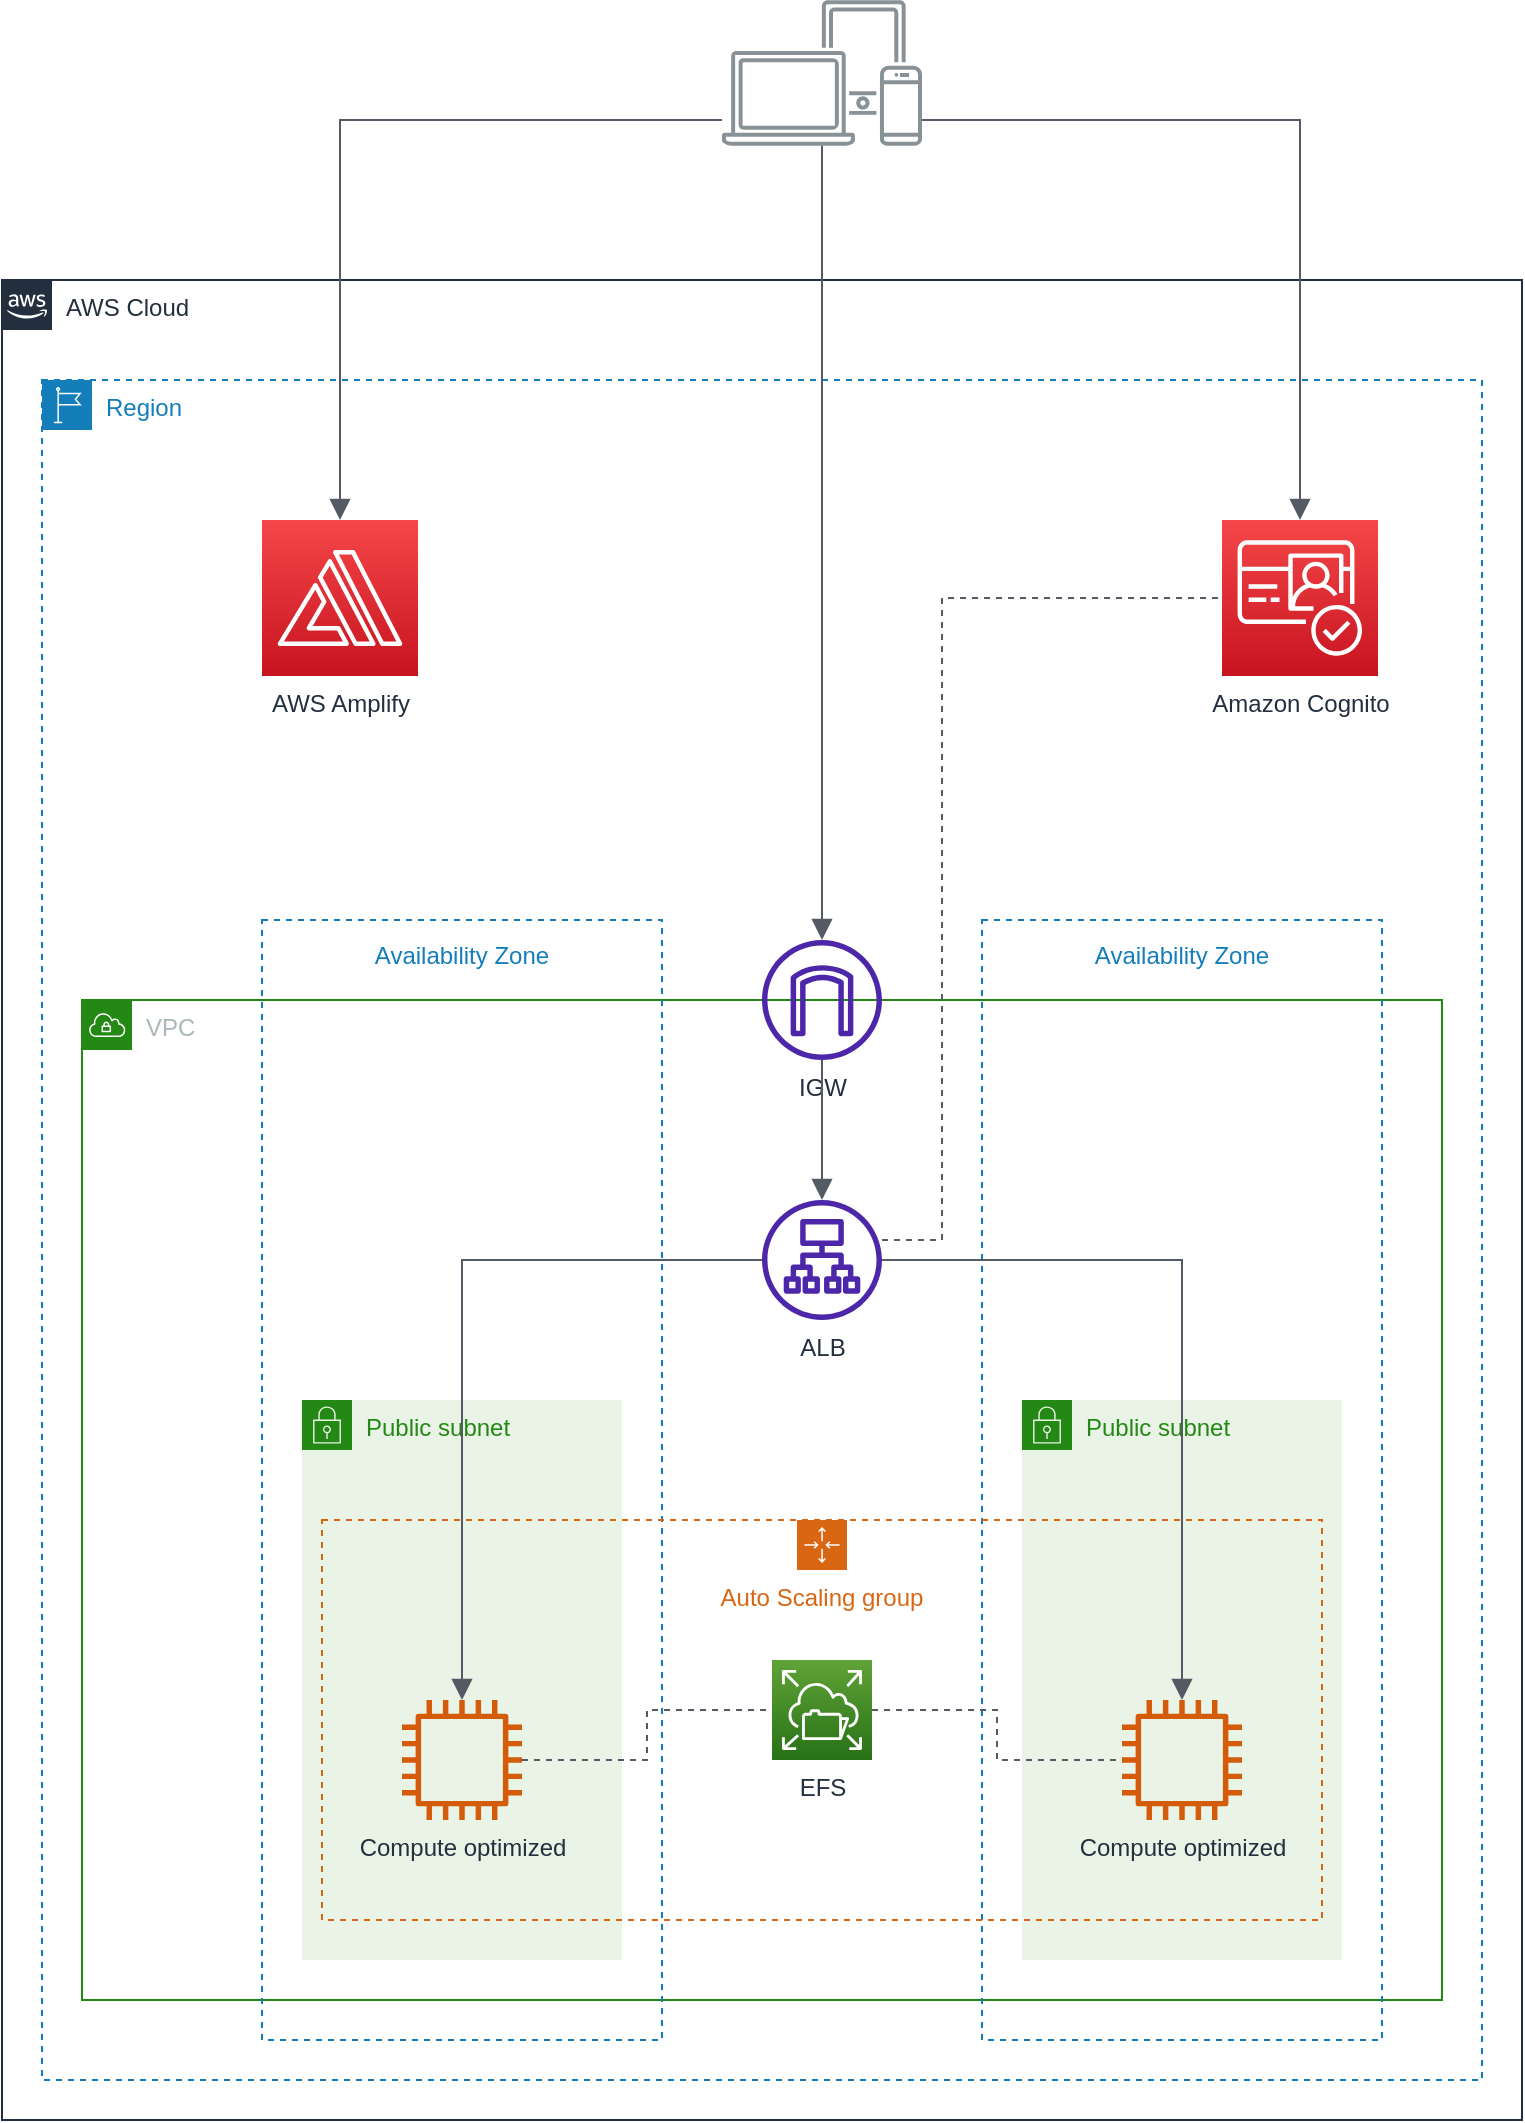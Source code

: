 <mxfile version="21.6.9" type="github">
  <diagram name="Pagina-1" id="KPxg2nr7AbcTNklis-8x">
    <mxGraphModel dx="1042" dy="601" grid="1" gridSize="10" guides="1" tooltips="1" connect="1" arrows="1" fold="1" page="1" pageScale="1" pageWidth="827" pageHeight="1169" math="0" shadow="0">
      <root>
        <mxCell id="0" />
        <mxCell id="1" parent="0" />
        <mxCell id="jNCuogIxxeGTWgQyOKuA-1" value="AWS Cloud" style="points=[[0,0],[0.25,0],[0.5,0],[0.75,0],[1,0],[1,0.25],[1,0.5],[1,0.75],[1,1],[0.75,1],[0.5,1],[0.25,1],[0,1],[0,0.75],[0,0.5],[0,0.25]];outlineConnect=0;gradientColor=none;html=1;whiteSpace=wrap;fontSize=12;fontStyle=0;container=1;pointerEvents=0;collapsible=0;recursiveResize=0;shape=mxgraph.aws4.group;grIcon=mxgraph.aws4.group_aws_cloud_alt;strokeColor=#232F3E;fillColor=none;verticalAlign=top;align=left;spacingLeft=30;fontColor=#232F3E;dashed=0;" parent="1" vertex="1">
          <mxGeometry x="30" y="160" width="760" height="920" as="geometry" />
        </mxCell>
        <mxCell id="jNCuogIxxeGTWgQyOKuA-11" value="Region" style="points=[[0,0],[0.25,0],[0.5,0],[0.75,0],[1,0],[1,0.25],[1,0.5],[1,0.75],[1,1],[0.75,1],[0.5,1],[0.25,1],[0,1],[0,0.75],[0,0.5],[0,0.25]];outlineConnect=0;gradientColor=none;html=1;whiteSpace=wrap;fontSize=12;fontStyle=0;container=1;pointerEvents=0;collapsible=0;recursiveResize=0;shape=mxgraph.aws4.group;grIcon=mxgraph.aws4.group_region;strokeColor=#147EBA;fillColor=none;verticalAlign=top;align=left;spacingLeft=30;fontColor=#147EBA;dashed=1;" parent="jNCuogIxxeGTWgQyOKuA-1" vertex="1">
          <mxGeometry x="20" y="50" width="720" height="850" as="geometry" />
        </mxCell>
        <mxCell id="jNCuogIxxeGTWgQyOKuA-4" value="VPC" style="points=[[0,0],[0.25,0],[0.5,0],[0.75,0],[1,0],[1,0.25],[1,0.5],[1,0.75],[1,1],[0.75,1],[0.5,1],[0.25,1],[0,1],[0,0.75],[0,0.5],[0,0.25]];outlineConnect=0;gradientColor=none;html=1;whiteSpace=wrap;fontSize=12;fontStyle=0;container=1;pointerEvents=0;collapsible=0;recursiveResize=0;shape=mxgraph.aws4.group;grIcon=mxgraph.aws4.group_vpc;strokeColor=#248814;fillColor=none;verticalAlign=top;align=left;spacingLeft=30;fontColor=#AAB7B8;dashed=0;" parent="jNCuogIxxeGTWgQyOKuA-11" vertex="1">
          <mxGeometry x="20" y="310" width="680" height="500" as="geometry" />
        </mxCell>
        <mxCell id="jNCuogIxxeGTWgQyOKuA-24" value="&lt;font style=&quot;font-size: 12px;&quot;&gt;Availability Zone&lt;/font&gt;" style="fillColor=none;strokeColor=#147EBA;dashed=1;verticalAlign=top;fontStyle=0;fontColor=#147EBA;whiteSpace=wrap;html=1;fontSize=16;" parent="jNCuogIxxeGTWgQyOKuA-4" vertex="1">
          <mxGeometry x="450" y="-40" width="200" height="560" as="geometry" />
        </mxCell>
        <mxCell id="WbMGvBcVOGCG1EujJnf1-3" value="Public subnet" style="points=[[0,0],[0.25,0],[0.5,0],[0.75,0],[1,0],[1,0.25],[1,0.5],[1,0.75],[1,1],[0.75,1],[0.5,1],[0.25,1],[0,1],[0,0.75],[0,0.5],[0,0.25]];outlineConnect=0;gradientColor=none;html=1;whiteSpace=wrap;fontSize=12;fontStyle=0;container=1;pointerEvents=0;collapsible=0;recursiveResize=0;shape=mxgraph.aws4.group;grIcon=mxgraph.aws4.group_security_group;grStroke=0;strokeColor=#248814;fillColor=#E9F3E6;verticalAlign=top;align=left;spacingLeft=30;fontColor=#248814;dashed=0;" parent="jNCuogIxxeGTWgQyOKuA-4" vertex="1">
          <mxGeometry x="470" y="200" width="160" height="280" as="geometry" />
        </mxCell>
        <mxCell id="jNCuogIxxeGTWgQyOKuA-21" value="&lt;font style=&quot;font-size: 12px;&quot;&gt;Availability Zone&lt;/font&gt;" style="fillColor=none;strokeColor=#147EBA;dashed=1;verticalAlign=top;fontStyle=0;fontColor=#147EBA;whiteSpace=wrap;html=1;fontSize=16;" parent="jNCuogIxxeGTWgQyOKuA-4" vertex="1">
          <mxGeometry x="90" y="-40" width="200" height="560" as="geometry" />
        </mxCell>
        <mxCell id="WbMGvBcVOGCG1EujJnf1-2" value="Public subnet" style="points=[[0,0],[0.25,0],[0.5,0],[0.75,0],[1,0],[1,0.25],[1,0.5],[1,0.75],[1,1],[0.75,1],[0.5,1],[0.25,1],[0,1],[0,0.75],[0,0.5],[0,0.25]];outlineConnect=0;gradientColor=none;html=1;whiteSpace=wrap;fontSize=12;fontStyle=0;container=1;pointerEvents=0;collapsible=0;recursiveResize=0;shape=mxgraph.aws4.group;grIcon=mxgraph.aws4.group_security_group;grStroke=0;strokeColor=#248814;fillColor=#E9F3E6;verticalAlign=top;align=left;spacingLeft=30;fontColor=#248814;dashed=0;" parent="jNCuogIxxeGTWgQyOKuA-4" vertex="1">
          <mxGeometry x="110" y="200" width="160" height="280" as="geometry" />
        </mxCell>
        <mxCell id="jNCuogIxxeGTWgQyOKuA-39" value="" style="edgeStyle=orthogonalEdgeStyle;html=1;endArrow=none;elbow=vertical;startArrow=block;startFill=1;strokeColor=#545B64;rounded=0;fontSize=12;startSize=8;endSize=8;" parent="jNCuogIxxeGTWgQyOKuA-4" source="jNCuogIxxeGTWgQyOKuA-25" target="WbMGvBcVOGCG1EujJnf1-1" edge="1">
          <mxGeometry width="100" relative="1" as="geometry">
            <mxPoint x="220" y="140" as="sourcePoint" />
            <mxPoint x="356" y="139" as="targetPoint" />
            <Array as="points">
              <mxPoint x="190" y="130" />
            </Array>
          </mxGeometry>
        </mxCell>
        <mxCell id="jNCuogIxxeGTWgQyOKuA-42" value="" style="edgeStyle=orthogonalEdgeStyle;html=1;endArrow=block;elbow=vertical;startArrow=none;endFill=1;strokeColor=#545B64;rounded=0;fontSize=12;startSize=8;endSize=8;" parent="jNCuogIxxeGTWgQyOKuA-4" source="WbMGvBcVOGCG1EujJnf1-1" target="jNCuogIxxeGTWgQyOKuA-26" edge="1">
          <mxGeometry width="100" relative="1" as="geometry">
            <mxPoint x="434" y="139" as="sourcePoint" />
            <mxPoint x="480" y="280" as="targetPoint" />
          </mxGeometry>
        </mxCell>
        <mxCell id="WbMGvBcVOGCG1EujJnf1-1" value="ALB" style="sketch=0;outlineConnect=0;fontColor=#232F3E;gradientColor=none;fillColor=#4D27AA;strokeColor=none;dashed=0;verticalLabelPosition=bottom;verticalAlign=top;align=center;html=1;fontSize=12;fontStyle=0;aspect=fixed;pointerEvents=1;shape=mxgraph.aws4.application_load_balancer;" parent="jNCuogIxxeGTWgQyOKuA-4" vertex="1">
          <mxGeometry x="340" y="100" width="60" height="60" as="geometry" />
        </mxCell>
        <mxCell id="jNCuogIxxeGTWgQyOKuA-19" value="Auto Scaling group" style="points=[[0,0],[0.25,0],[0.5,0],[0.75,0],[1,0],[1,0.25],[1,0.5],[1,0.75],[1,1],[0.75,1],[0.5,1],[0.25,1],[0,1],[0,0.75],[0,0.5],[0,0.25]];outlineConnect=0;gradientColor=none;html=1;whiteSpace=wrap;fontSize=12;fontStyle=0;container=1;pointerEvents=0;collapsible=0;recursiveResize=0;shape=mxgraph.aws4.groupCenter;grIcon=mxgraph.aws4.group_auto_scaling_group;grStroke=1;strokeColor=#D86613;fillColor=none;verticalAlign=top;align=center;fontColor=#D86613;dashed=1;spacingTop=25;" parent="jNCuogIxxeGTWgQyOKuA-4" vertex="1">
          <mxGeometry x="120" y="260" width="500" height="200" as="geometry" />
        </mxCell>
        <mxCell id="jNCuogIxxeGTWgQyOKuA-27" value="EFS" style="sketch=0;points=[[0,0,0],[0.25,0,0],[0.5,0,0],[0.75,0,0],[1,0,0],[0,1,0],[0.25,1,0],[0.5,1,0],[0.75,1,0],[1,1,0],[0,0.25,0],[0,0.5,0],[0,0.75,0],[1,0.25,0],[1,0.5,0],[1,0.75,0]];outlineConnect=0;fontColor=#232F3E;gradientColor=#60A337;gradientDirection=north;fillColor=#277116;strokeColor=#ffffff;dashed=0;verticalLabelPosition=bottom;verticalAlign=top;align=center;html=1;fontSize=12;fontStyle=0;aspect=fixed;shape=mxgraph.aws4.resourceIcon;resIcon=mxgraph.aws4.elastic_file_system;" parent="jNCuogIxxeGTWgQyOKuA-4" vertex="1">
          <mxGeometry x="345" y="330" width="50" height="50" as="geometry" />
        </mxCell>
        <mxCell id="jNCuogIxxeGTWgQyOKuA-25" value="Compute optimized" style="sketch=0;outlineConnect=0;fontColor=#232F3E;gradientColor=none;fillColor=#D45B07;strokeColor=none;dashed=0;verticalLabelPosition=bottom;verticalAlign=top;align=center;html=1;fontSize=12;fontStyle=0;aspect=fixed;pointerEvents=1;shape=mxgraph.aws4.instance2;" parent="jNCuogIxxeGTWgQyOKuA-4" vertex="1">
          <mxGeometry x="160" y="350" width="60" height="60" as="geometry" />
        </mxCell>
        <mxCell id="jNCuogIxxeGTWgQyOKuA-29" value="" style="edgeStyle=orthogonalEdgeStyle;html=1;endArrow=none;elbow=vertical;startArrow=none;endFill=0;strokeColor=#545B64;rounded=0;fontSize=12;startSize=8;endSize=8;entryX=0;entryY=0.5;entryDx=0;entryDy=0;entryPerimeter=0;dashed=1;" parent="jNCuogIxxeGTWgQyOKuA-4" source="jNCuogIxxeGTWgQyOKuA-25" target="jNCuogIxxeGTWgQyOKuA-27" edge="1">
          <mxGeometry width="100" relative="1" as="geometry">
            <mxPoint x="250" y="380" as="sourcePoint" />
            <mxPoint x="350" y="380" as="targetPoint" />
          </mxGeometry>
        </mxCell>
        <mxCell id="jNCuogIxxeGTWgQyOKuA-26" value="Compute optimized" style="sketch=0;outlineConnect=0;fontColor=#232F3E;gradientColor=none;fillColor=#D45B07;strokeColor=none;dashed=0;verticalLabelPosition=bottom;verticalAlign=top;align=center;html=1;fontSize=12;fontStyle=0;aspect=fixed;pointerEvents=1;shape=mxgraph.aws4.instance2;" parent="jNCuogIxxeGTWgQyOKuA-4" vertex="1">
          <mxGeometry x="520" y="350" width="60" height="60" as="geometry" />
        </mxCell>
        <mxCell id="jNCuogIxxeGTWgQyOKuA-30" value="" style="edgeStyle=orthogonalEdgeStyle;html=1;endArrow=none;elbow=vertical;startArrow=none;endFill=0;strokeColor=#545B64;rounded=0;fontSize=12;startSize=8;endSize=8;dashed=1;exitX=1;exitY=0.5;exitDx=0;exitDy=0;exitPerimeter=0;" parent="jNCuogIxxeGTWgQyOKuA-4" source="jNCuogIxxeGTWgQyOKuA-27" target="jNCuogIxxeGTWgQyOKuA-26" edge="1">
          <mxGeometry width="100" relative="1" as="geometry">
            <mxPoint x="430" y="390" as="sourcePoint" />
            <mxPoint x="550" y="425" as="targetPoint" />
          </mxGeometry>
        </mxCell>
        <mxCell id="WbMGvBcVOGCG1EujJnf1-4" value="IGW" style="sketch=0;outlineConnect=0;fontColor=#232F3E;gradientColor=none;fillColor=#4D27AA;strokeColor=none;dashed=0;verticalLabelPosition=bottom;verticalAlign=top;align=center;html=1;fontSize=12;fontStyle=0;aspect=fixed;pointerEvents=1;shape=mxgraph.aws4.internet_gateway;" parent="jNCuogIxxeGTWgQyOKuA-11" vertex="1">
          <mxGeometry x="360" y="280" width="60" height="60" as="geometry" />
        </mxCell>
        <mxCell id="WbMGvBcVOGCG1EujJnf1-5" value="" style="edgeStyle=orthogonalEdgeStyle;html=1;endArrow=block;elbow=vertical;startArrow=none;endFill=1;strokeColor=#545B64;rounded=0;fontSize=12;startSize=8;endSize=8;" parent="jNCuogIxxeGTWgQyOKuA-11" source="WbMGvBcVOGCG1EujJnf1-4" target="WbMGvBcVOGCG1EujJnf1-1" edge="1">
          <mxGeometry width="100" relative="1" as="geometry">
            <mxPoint x="280" y="370" as="sourcePoint" />
            <mxPoint x="380" y="370" as="targetPoint" />
          </mxGeometry>
        </mxCell>
        <mxCell id="NCYAhO9npNkPnsvlx2rI-1" value="Amazon Cognito" style="sketch=0;points=[[0,0,0],[0.25,0,0],[0.5,0,0],[0.75,0,0],[1,0,0],[0,1,0],[0.25,1,0],[0.5,1,0],[0.75,1,0],[1,1,0],[0,0.25,0],[0,0.5,0],[0,0.75,0],[1,0.25,0],[1,0.5,0],[1,0.75,0]];outlineConnect=0;fontColor=#232F3E;gradientColor=#F54749;gradientDirection=north;fillColor=#C7131F;strokeColor=#ffffff;dashed=0;verticalLabelPosition=bottom;verticalAlign=top;align=center;html=1;fontSize=12;fontStyle=0;aspect=fixed;shape=mxgraph.aws4.resourceIcon;resIcon=mxgraph.aws4.cognito;" parent="jNCuogIxxeGTWgQyOKuA-11" vertex="1">
          <mxGeometry x="590" y="70" width="78" height="78" as="geometry" />
        </mxCell>
        <mxCell id="GkIbKQ2DXs-Z2FtDAtZP-1" value="" style="edgeStyle=orthogonalEdgeStyle;html=1;endArrow=none;elbow=vertical;startArrow=none;startFill=0;strokeColor=#545B64;rounded=0;fontSize=12;startSize=8;endSize=8;entryX=0;entryY=0.5;entryDx=0;entryDy=0;entryPerimeter=0;dashed=1;" edge="1" parent="jNCuogIxxeGTWgQyOKuA-11" source="WbMGvBcVOGCG1EujJnf1-1" target="NCYAhO9npNkPnsvlx2rI-1">
          <mxGeometry width="100" relative="1" as="geometry">
            <mxPoint x="290" y="120" as="sourcePoint" />
            <mxPoint x="390" y="120" as="targetPoint" />
            <Array as="points">
              <mxPoint x="450" y="430" />
              <mxPoint x="450" y="109" />
            </Array>
          </mxGeometry>
        </mxCell>
        <mxCell id="GkIbKQ2DXs-Z2FtDAtZP-2" value="AWS Amplify" style="sketch=0;points=[[0,0,0],[0.25,0,0],[0.5,0,0],[0.75,0,0],[1,0,0],[0,1,0],[0.25,1,0],[0.5,1,0],[0.75,1,0],[1,1,0],[0,0.25,0],[0,0.5,0],[0,0.75,0],[1,0.25,0],[1,0.5,0],[1,0.75,0]];outlineConnect=0;fontColor=#232F3E;gradientColor=#F54749;gradientDirection=north;fillColor=#C7131F;strokeColor=#ffffff;dashed=0;verticalLabelPosition=bottom;verticalAlign=top;align=center;html=1;fontSize=12;fontStyle=0;aspect=fixed;shape=mxgraph.aws4.resourceIcon;resIcon=mxgraph.aws4.amplify;" vertex="1" parent="jNCuogIxxeGTWgQyOKuA-11">
          <mxGeometry x="110" y="70" width="78" height="78" as="geometry" />
        </mxCell>
        <mxCell id="jNCuogIxxeGTWgQyOKuA-2" value="&lt;br&gt;" style="sketch=0;outlineConnect=0;gradientColor=none;fontColor=#545B64;strokeColor=none;fillColor=#879196;dashed=0;verticalLabelPosition=bottom;verticalAlign=top;align=center;html=1;fontSize=12;fontStyle=0;aspect=fixed;shape=mxgraph.aws4.illustration_devices;pointerEvents=1" parent="1" vertex="1">
          <mxGeometry x="390" y="20" width="100" height="73" as="geometry" />
        </mxCell>
        <mxCell id="GkIbKQ2DXs-Z2FtDAtZP-3" value="" style="edgeStyle=orthogonalEdgeStyle;html=1;endArrow=none;elbow=vertical;startArrow=block;startFill=1;strokeColor=#545B64;rounded=0;fontSize=12;startSize=8;endSize=8;exitX=0.5;exitY=0;exitDx=0;exitDy=0;exitPerimeter=0;" edge="1" parent="1" source="GkIbKQ2DXs-Z2FtDAtZP-2" target="jNCuogIxxeGTWgQyOKuA-2">
          <mxGeometry width="100" relative="1" as="geometry">
            <mxPoint x="190" y="90" as="sourcePoint" />
            <mxPoint x="360" y="70" as="targetPoint" />
            <Array as="points">
              <mxPoint x="199" y="80" />
            </Array>
          </mxGeometry>
        </mxCell>
        <mxCell id="GkIbKQ2DXs-Z2FtDAtZP-4" value="" style="edgeStyle=orthogonalEdgeStyle;html=1;endArrow=block;elbow=vertical;startArrow=none;endFill=1;strokeColor=#545B64;rounded=0;fontSize=12;startSize=8;endSize=8;" edge="1" parent="1" source="jNCuogIxxeGTWgQyOKuA-2" target="NCYAhO9npNkPnsvlx2rI-1">
          <mxGeometry width="100" relative="1" as="geometry">
            <mxPoint x="500" y="80" as="sourcePoint" />
            <mxPoint x="600" y="80" as="targetPoint" />
            <Array as="points">
              <mxPoint x="679" y="80" />
            </Array>
          </mxGeometry>
        </mxCell>
        <mxCell id="GkIbKQ2DXs-Z2FtDAtZP-5" value="" style="edgeStyle=orthogonalEdgeStyle;html=1;endArrow=block;elbow=vertical;startArrow=none;endFill=1;strokeColor=#545B64;rounded=0;fontSize=12;startSize=8;endSize=8;" edge="1" parent="1" source="jNCuogIxxeGTWgQyOKuA-2" target="WbMGvBcVOGCG1EujJnf1-4">
          <mxGeometry width="100" relative="1" as="geometry">
            <mxPoint x="370" y="270" as="sourcePoint" />
            <mxPoint x="470" y="270" as="targetPoint" />
          </mxGeometry>
        </mxCell>
      </root>
    </mxGraphModel>
  </diagram>
</mxfile>
